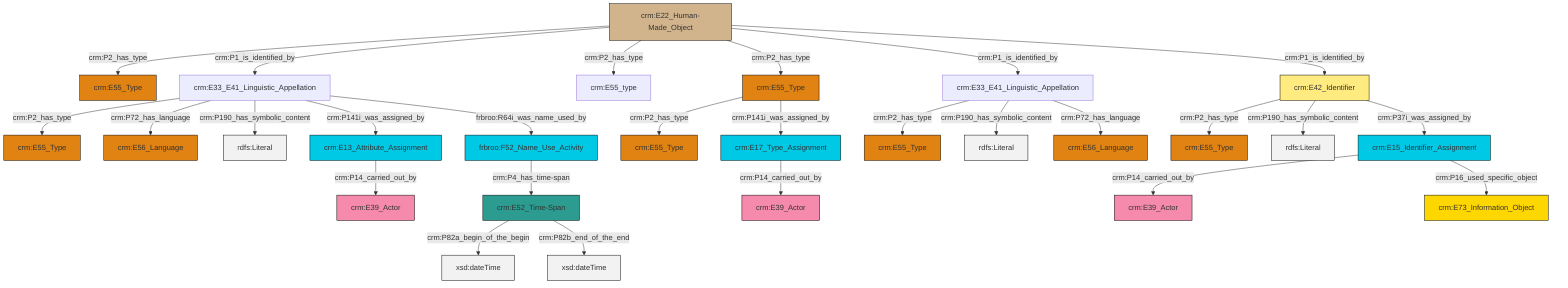 graph TD
classDef Literal fill:#f2f2f2,stroke:#000000;
classDef CRM_Entity fill:#FFFFFF,stroke:#000000;
classDef Temporal_Entity fill:#00C9E6, stroke:#000000;
classDef Type fill:#E18312, stroke:#000000;
classDef Time-Span fill:#2C9C91, stroke:#000000;
classDef Appellation fill:#FFEB7F, stroke:#000000;
classDef Place fill:#008836, stroke:#000000;
classDef Persistent_Item fill:#B266B2, stroke:#000000;
classDef Conceptual_Object fill:#FFD700, stroke:#000000;
classDef Physical_Thing fill:#D2B48C, stroke:#000000;
classDef Actor fill:#f58aad, stroke:#000000;
classDef PC_Classes fill:#4ce600, stroke:#000000;
classDef Multi fill:#cccccc,stroke:#000000;

0["crm:E52_Time-Span"]:::Time-Span -->|crm:P82a_begin_of_the_begin| 1[xsd:dateTime]:::Literal
6["crm:E22_Human-Made_Object"]:::Physical_Thing -->|crm:P2_has_type| 7["crm:E55_Type"]:::Type
4["frbroo:F52_Name_Use_Activity"]:::Temporal_Entity -->|crm:P4_has_time-span| 0["crm:E52_Time-Span"]:::Time-Span
17["crm:E33_E41_Linguistic_Appellation"]:::Default -->|crm:P2_has_type| 18["crm:E55_Type"]:::Type
6["crm:E22_Human-Made_Object"]:::Physical_Thing -->|crm:P1_is_identified_by| 17["crm:E33_E41_Linguistic_Appellation"]:::Default
17["crm:E33_E41_Linguistic_Appellation"]:::Default -->|crm:P72_has_language| 19["crm:E56_Language"]:::Type
20["crm:E55_Type"]:::Type -->|crm:P2_has_type| 21["crm:E55_Type"]:::Type
23["crm:E15_Identifier_Assignment"]:::Temporal_Entity -->|crm:P14_carried_out_by| 24["crm:E39_Actor"]:::Actor
17["crm:E33_E41_Linguistic_Appellation"]:::Default -->|crm:P190_has_symbolic_content| 29[rdfs:Literal]:::Literal
23["crm:E15_Identifier_Assignment"]:::Temporal_Entity -->|crm:P16_used_specific_object| 13["crm:E73_Information_Object"]:::Conceptual_Object
32["crm:E33_E41_Linguistic_Appellation"]:::Default -->|crm:P2_has_type| 30["crm:E55_Type"]:::Type
26["crm:E42_Identifier"]:::Appellation -->|crm:P2_has_type| 33["crm:E55_Type"]:::Type
6["crm:E22_Human-Made_Object"]:::Physical_Thing -->|crm:P2_has_type| 34["crm:E55_type"]:::Default
35["crm:E13_Attribute_Assignment"]:::Temporal_Entity -->|crm:P14_carried_out_by| 15["crm:E39_Actor"]:::Actor
0["crm:E52_Time-Span"]:::Time-Span -->|crm:P82b_end_of_the_end| 36[xsd:dateTime]:::Literal
26["crm:E42_Identifier"]:::Appellation -->|crm:P190_has_symbolic_content| 37[rdfs:Literal]:::Literal
6["crm:E22_Human-Made_Object"]:::Physical_Thing -->|crm:P2_has_type| 20["crm:E55_Type"]:::Type
17["crm:E33_E41_Linguistic_Appellation"]:::Default -->|crm:P141i_was_assigned_by| 35["crm:E13_Attribute_Assignment"]:::Temporal_Entity
20["crm:E55_Type"]:::Type -->|crm:P141i_was_assigned_by| 8["crm:E17_Type_Assignment"]:::Temporal_Entity
6["crm:E22_Human-Made_Object"]:::Physical_Thing -->|crm:P1_is_identified_by| 32["crm:E33_E41_Linguistic_Appellation"]:::Default
6["crm:E22_Human-Made_Object"]:::Physical_Thing -->|crm:P1_is_identified_by| 26["crm:E42_Identifier"]:::Appellation
17["crm:E33_E41_Linguistic_Appellation"]:::Default -->|frbroo:R64i_was_name_used_by| 4["frbroo:F52_Name_Use_Activity"]:::Temporal_Entity
32["crm:E33_E41_Linguistic_Appellation"]:::Default -->|crm:P190_has_symbolic_content| 49[rdfs:Literal]:::Literal
26["crm:E42_Identifier"]:::Appellation -->|crm:P37i_was_assigned_by| 23["crm:E15_Identifier_Assignment"]:::Temporal_Entity
32["crm:E33_E41_Linguistic_Appellation"]:::Default -->|crm:P72_has_language| 2["crm:E56_Language"]:::Type
8["crm:E17_Type_Assignment"]:::Temporal_Entity -->|crm:P14_carried_out_by| 10["crm:E39_Actor"]:::Actor